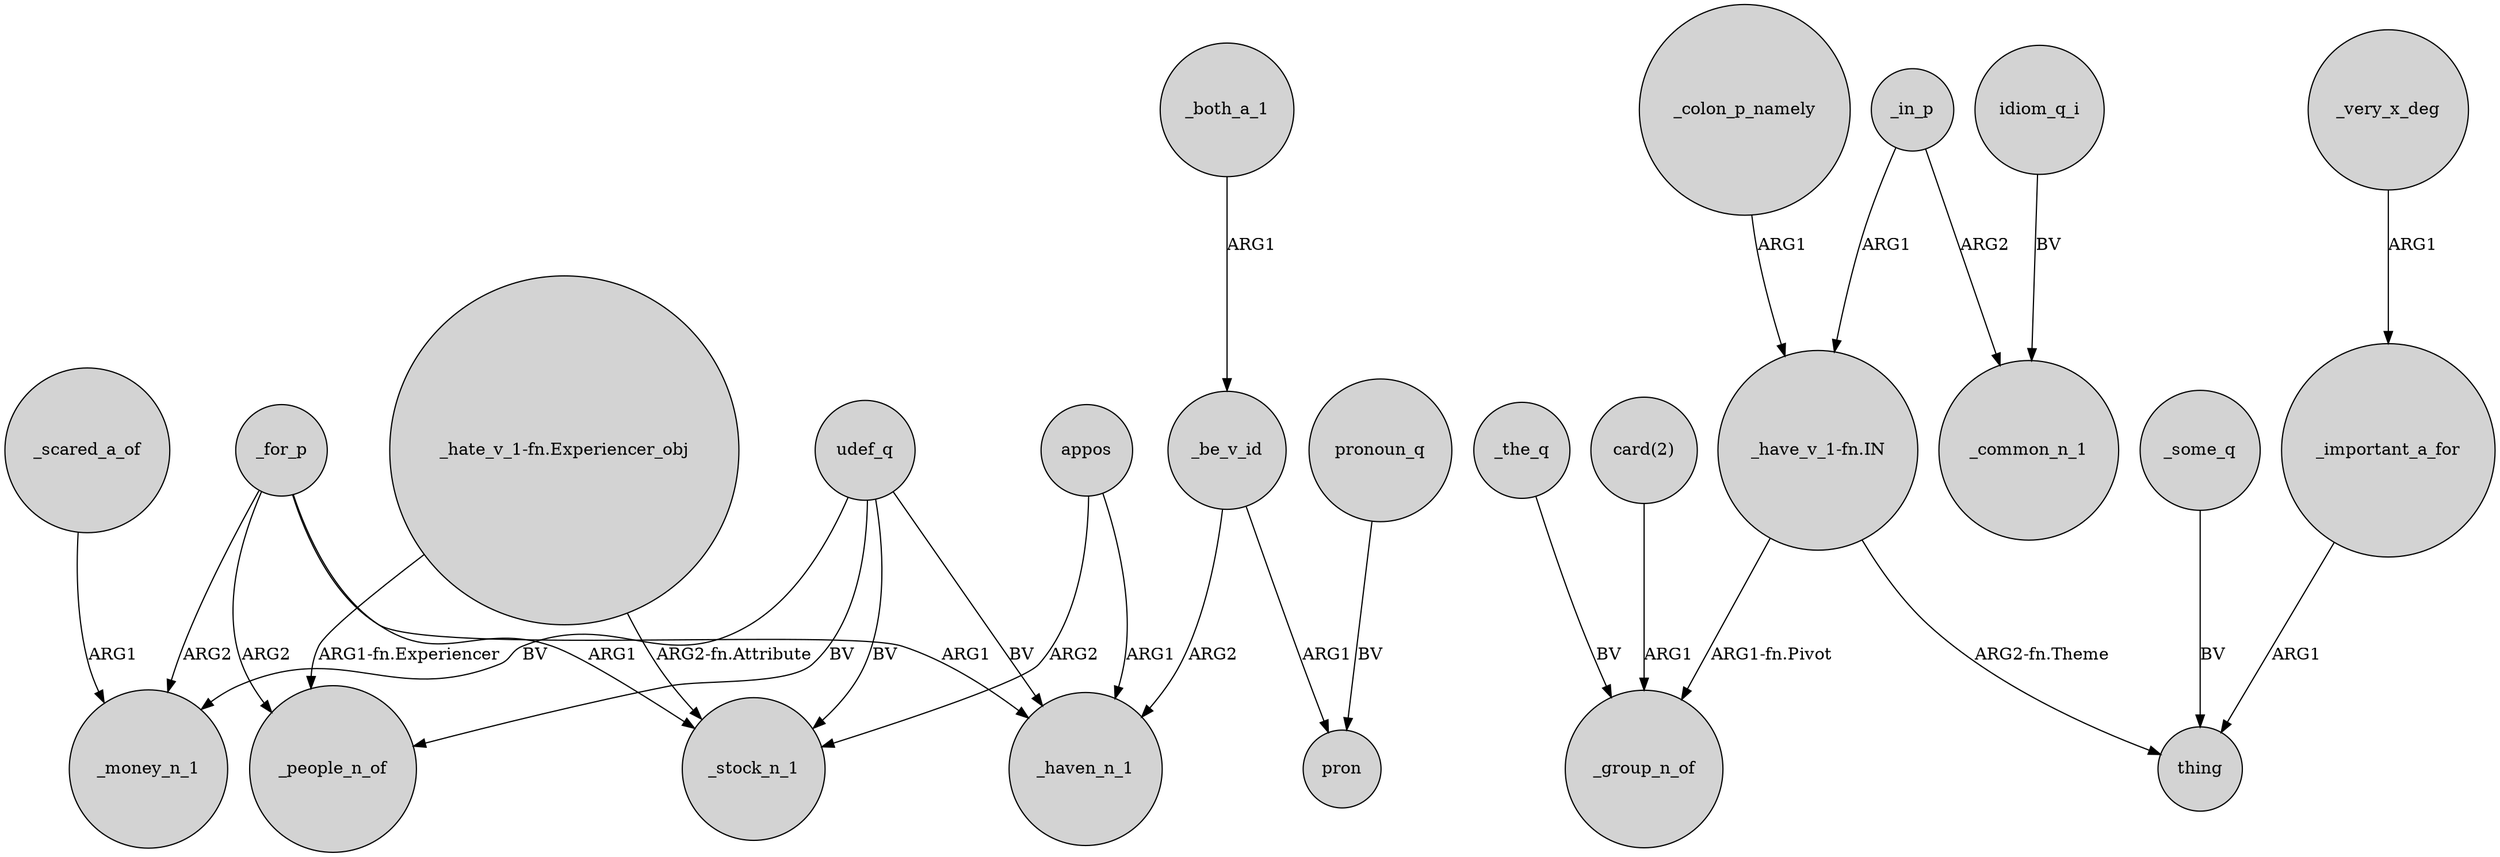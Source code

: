 digraph {
	node [shape=circle style=filled]
	udef_q -> _money_n_1 [label=BV]
	_some_q -> thing [label=BV]
	_for_p -> _money_n_1 [label=ARG2]
	idiom_q_i -> _common_n_1 [label=BV]
	_the_q -> _group_n_of [label=BV]
	_be_v_id -> pron [label=ARG1]
	"_hate_v_1-fn.Experiencer_obj" -> _people_n_of [label="ARG1-fn.Experiencer"]
	_be_v_id -> _haven_n_1 [label=ARG2]
	_in_p -> "_have_v_1-fn.IN" [label=ARG1]
	_in_p -> _common_n_1 [label=ARG2]
	_very_x_deg -> _important_a_for [label=ARG1]
	_for_p -> _people_n_of [label=ARG2]
	pronoun_q -> pron [label=BV]
	udef_q -> _people_n_of [label=BV]
	udef_q -> _stock_n_1 [label=BV]
	"_have_v_1-fn.IN" -> _group_n_of [label="ARG1-fn.Pivot"]
	_scared_a_of -> _money_n_1 [label=ARG1]
	_colon_p_namely -> "_have_v_1-fn.IN" [label=ARG1]
	udef_q -> _haven_n_1 [label=BV]
	_for_p -> _haven_n_1 [label=ARG1]
	"_have_v_1-fn.IN" -> thing [label="ARG2-fn.Theme"]
	_for_p -> _stock_n_1 [label=ARG1]
	_important_a_for -> thing [label=ARG1]
	appos -> _haven_n_1 [label=ARG1]
	appos -> _stock_n_1 [label=ARG2]
	"_hate_v_1-fn.Experiencer_obj" -> _stock_n_1 [label="ARG2-fn.Attribute"]
	_both_a_1 -> _be_v_id [label=ARG1]
	"card(2)" -> _group_n_of [label=ARG1]
}
